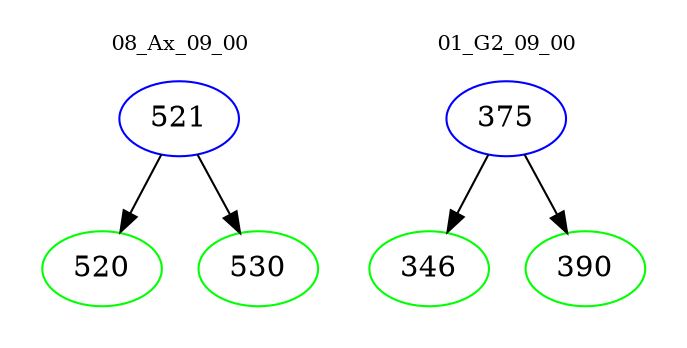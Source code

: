 digraph{
subgraph cluster_0 {
color = white
label = "08_Ax_09_00";
fontsize=10;
T0_521 [label="521", color="blue"]
T0_521 -> T0_520 [color="black"]
T0_520 [label="520", color="green"]
T0_521 -> T0_530 [color="black"]
T0_530 [label="530", color="green"]
}
subgraph cluster_1 {
color = white
label = "01_G2_09_00";
fontsize=10;
T1_375 [label="375", color="blue"]
T1_375 -> T1_346 [color="black"]
T1_346 [label="346", color="green"]
T1_375 -> T1_390 [color="black"]
T1_390 [label="390", color="green"]
}
}
